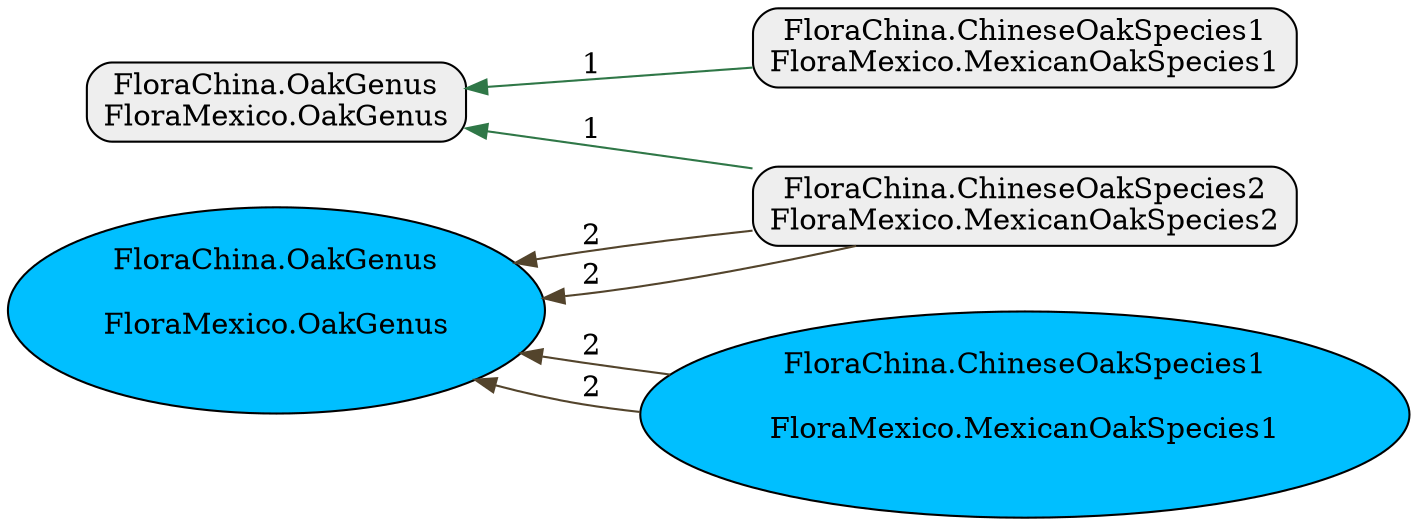 digraph {

rankdir = RL

"FloraChina.ChineseOakSpecies1\nFloraMexico.MexicanOakSpecies1" [shape=box style="filled,rounded" fillcolor="#EEEEEE"]
"FloraChina.ChineseOakSpecies2\nFloraMexico.MexicanOakSpecies2" [shape=box style="filled,rounded" fillcolor="#EEEEEE"]
"FloraChina.OakGenus\nFloraMexico.OakGenus" [shape=box style="filled,rounded" fillcolor="#EEEEEE"]
"FloraChina.ChineseOakSpecies1\n\nFloraMexico.MexicanOakSpecies1\n\n" [shape=oval style="filled,rounded" fillcolor="#00BFFF"]
"FloraChina.OakGenus\n\nFloraMexico.OakGenus\n\n" [shape=oval style="filled,rounded" fillcolor="#00BFFF"]
"FloraChina.ChineseOakSpecies1\n\nFloraMexico.MexicanOakSpecies1\n\n" -> "FloraChina.OakGenus\n\nFloraMexico.OakGenus\n\n" [style=filled,label=2,color="#53442c"];
"FloraChina.ChineseOakSpecies1\nFloraMexico.MexicanOakSpecies1" -> "FloraChina.OakGenus\nFloraMexico.OakGenus" [style=filled,label=1,color="#2f7747"];
"FloraChina.ChineseOakSpecies2\nFloraMexico.MexicanOakSpecies2" -> "FloraChina.OakGenus\n\nFloraMexico.OakGenus\n\n" [style=filled,label=2,color="#53442c"];
"FloraChina.ChineseOakSpecies2\nFloraMexico.MexicanOakSpecies2" -> "FloraChina.OakGenus\nFloraMexico.OakGenus" [style=filled,label=1,color="#2f7747"];
"FloraChina.ChineseOakSpecies2\nFloraMexico.MexicanOakSpecies2" -> "FloraChina.OakGenus\n\nFloraMexico.OakGenus\n\n" [style=filled,label=2,color="#53442c"];
"FloraChina.ChineseOakSpecies1\n\nFloraMexico.MexicanOakSpecies1\n\n" -> "FloraChina.OakGenus\n\nFloraMexico.OakGenus\n\n" [style=filled,label=2,color="#53442c"];
}
